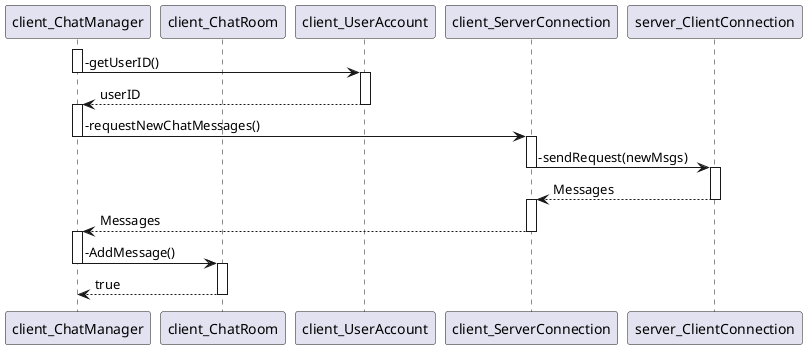 @startuml
participant client_ChatManager
participant client_ChatRoom
participant client_UserAccount
participant client_ServerConnection
participant server_ClientConnection



activate client_ChatManager

client_ChatManager -> client_UserAccount : -getUserID()
deactivate client_ChatManager
activate client_UserAccount

client_UserAccount --> client_ChatManager : userID
deactivate client_UserAccount
activate client_ChatManager

client_ChatManager -> client_ServerConnection : -requestNewChatMessages()
deactivate client_ChatManager
activate client_ServerConnection

client_ServerConnection -> server_ClientConnection : -sendRequest(newMsgs)
deactivate client_ServerConnection
activate server_ClientConnection

server_ClientConnection --> client_ServerConnection : Messages
deactivate server_ClientConnection
activate client_ServerConnection

client_ServerConnection --> client_ChatManager : Messages
deactivate client_ServerConnection
activate client_ChatManager

client_ChatManager -> client_ChatRoom : -AddMessage()
deactivate client_ChatManager
activate client_ChatRoom

client_ChatRoom --> client_ChatManager : true
deactivate client_ChatRoom

@enduml